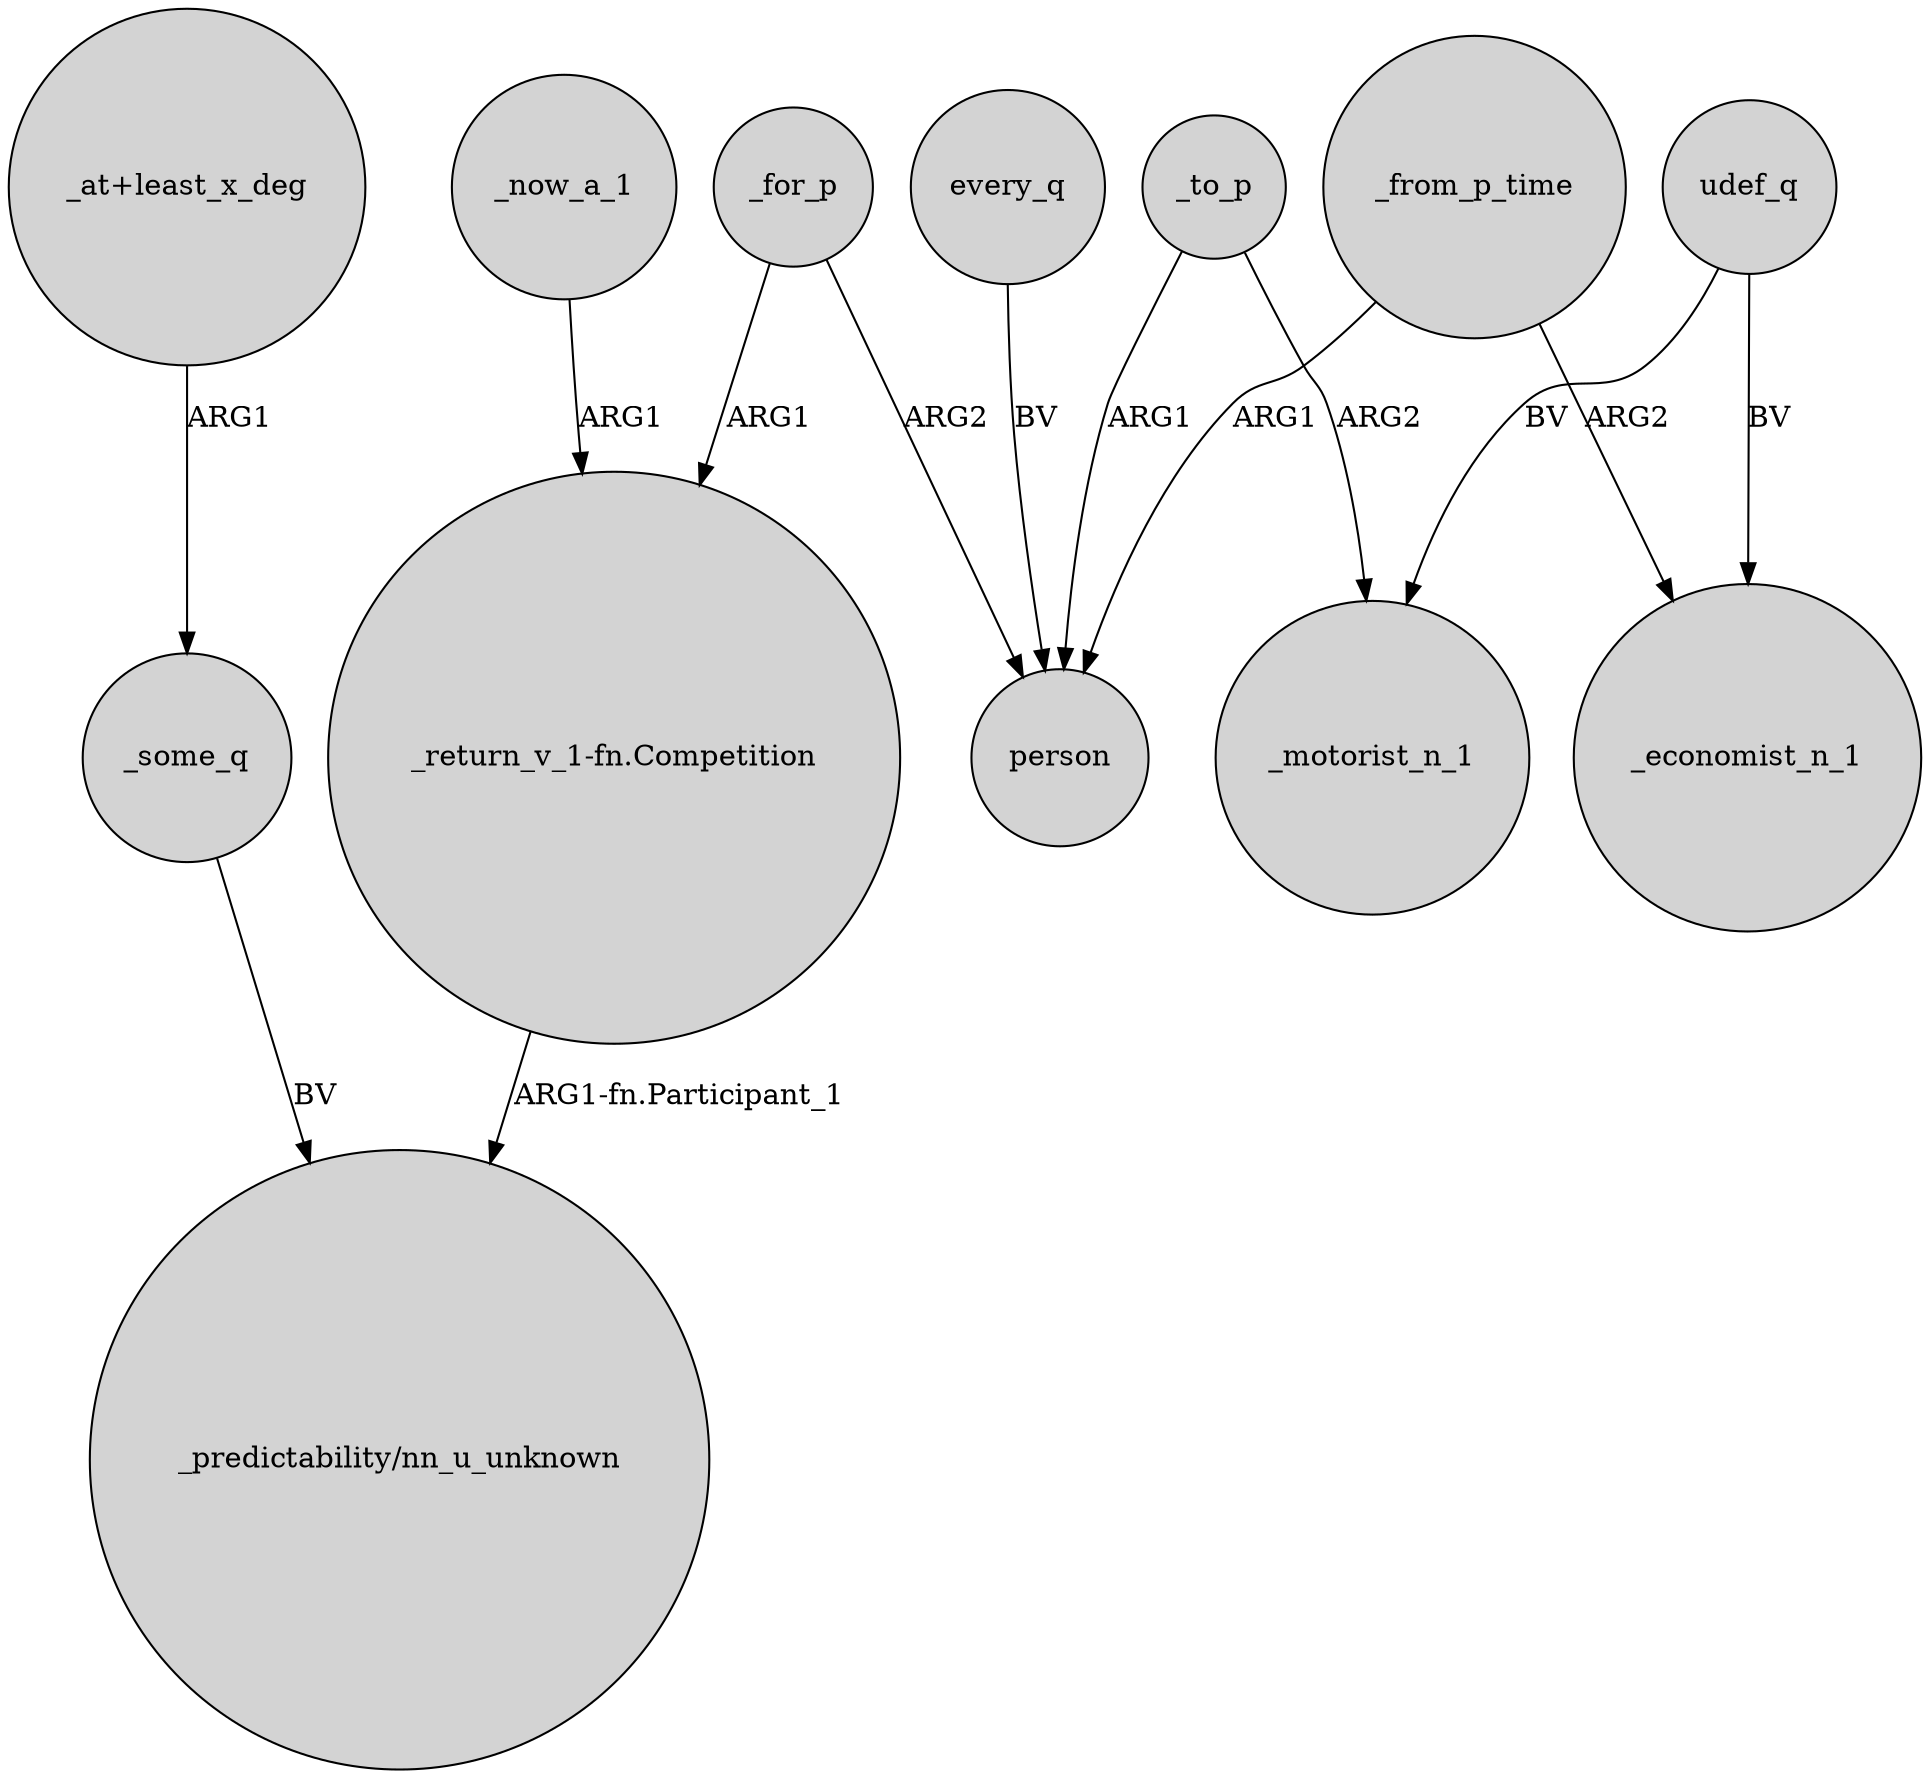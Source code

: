 digraph {
	node [shape=circle style=filled]
	_to_p -> person [label=ARG1]
	"_return_v_1-fn.Competition" -> "_predictability/nn_u_unknown" [label="ARG1-fn.Participant_1"]
	_for_p -> "_return_v_1-fn.Competition" [label=ARG1]
	every_q -> person [label=BV]
	_from_p_time -> person [label=ARG1]
	_for_p -> person [label=ARG2]
	_now_a_1 -> "_return_v_1-fn.Competition" [label=ARG1]
	udef_q -> _economist_n_1 [label=BV]
	"_at+least_x_deg" -> _some_q [label=ARG1]
	udef_q -> _motorist_n_1 [label=BV]
	_some_q -> "_predictability/nn_u_unknown" [label=BV]
	_from_p_time -> _economist_n_1 [label=ARG2]
	_to_p -> _motorist_n_1 [label=ARG2]
}

